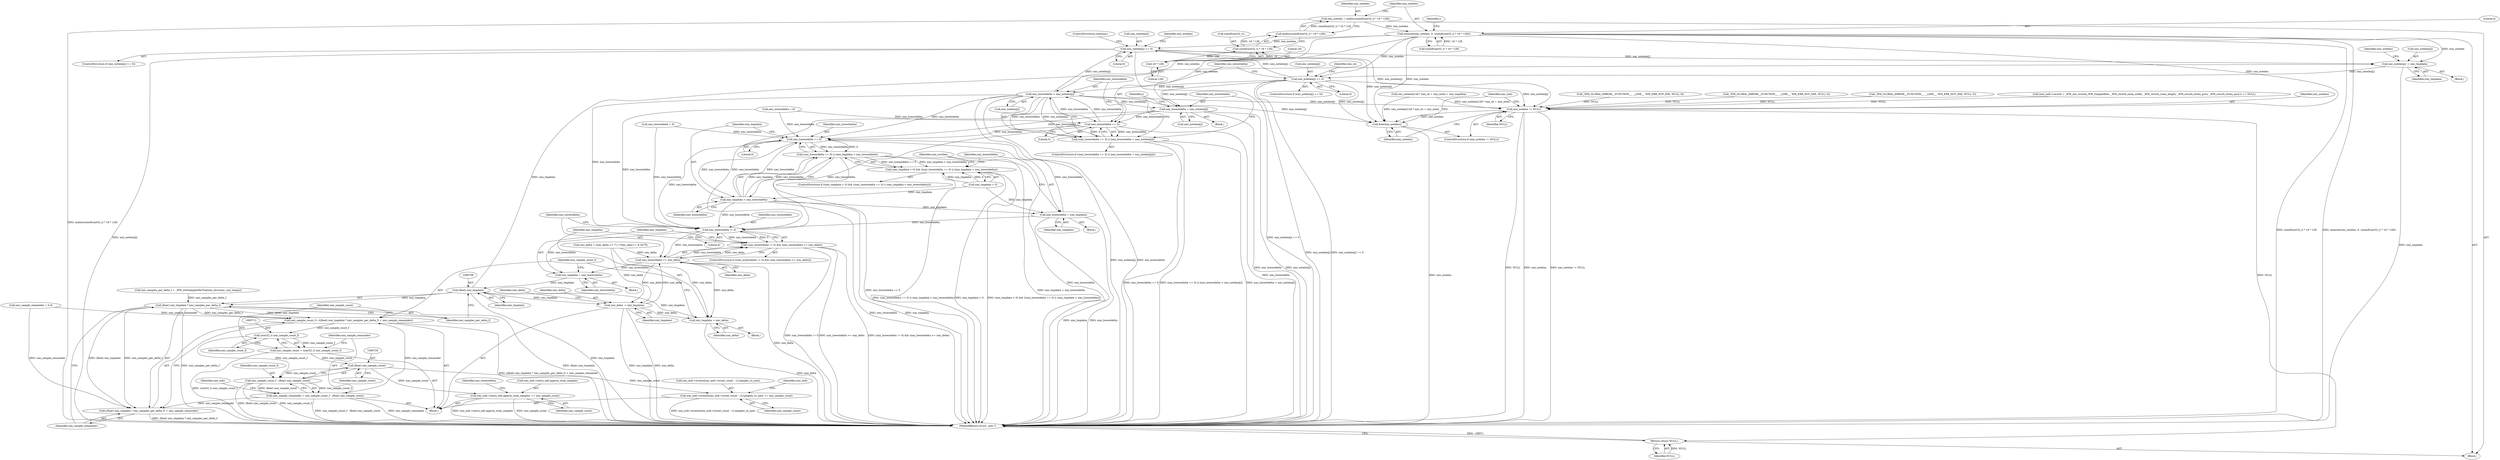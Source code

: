digraph "0_wildmidi_660b513d99bced8783a4a5984ac2f742c74ebbdd_3@API" {
"1000381" [label="(Call,xmi_notelen = malloc(sizeof(uint32_t) * 16 * 128))"];
"1000383" [label="(Call,malloc(sizeof(uint32_t) * 16 * 128))"];
"1000384" [label="(Call,sizeof(uint32_t) * 16 * 128)"];
"1000387" [label="(Call,16 * 128)"];
"1000390" [label="(Call,memset(xmi_notelen, 0, (sizeof(uint32_t) * 16 * 128)))"];
"1000758" [label="(Call,xmi_notelen[j] == 0)"];
"1000764" [label="(Call,xmi_notelen[j] -= xmi_tmpdata)"];
"1000770" [label="(Call,xmi_notelen[j] == 0)"];
"1000800" [label="(Call,xmi_lowestdelta > xmi_notelen[j])"];
"1000686" [label="(Call,xmi_lowestdelta != 0)"];
"1000685" [label="(Call,(xmi_lowestdelta != 0) && (xmi_lowestdelta <= xmi_delta))"];
"1000689" [label="(Call,xmi_lowestdelta <= xmi_delta)"];
"1000693" [label="(Call,xmi_tmpdata = xmi_lowestdelta)"];
"1000705" [label="(Call,(float) xmi_tmpdata)"];
"1000704" [label="(Call,(float) xmi_tmpdata * xmi_samples_per_delta_f)"];
"1000701" [label="(Call,xmi_sample_count_f= (((float) xmi_tmpdata * xmi_samples_per_delta_f) + xmi_sample_remainder))"];
"1000712" [label="(Call,(uint32_t) xmi_sample_count_f)"];
"1000710" [label="(Call,xmi_sample_count = (uint32_t) xmi_sample_count_f)"];
"1000719" [label="(Call,(float) xmi_sample_count)"];
"1000717" [label="(Call,xmi_sample_count_f - (float) xmi_sample_count)"];
"1000715" [label="(Call,xmi_sample_remainder = xmi_sample_count_f - (float) xmi_sample_count)"];
"1000703" [label="(Call,((float) xmi_tmpdata * xmi_samples_per_delta_f) + xmi_sample_remainder)"];
"1000722" [label="(Call,xmi_mdi->events[xmi_mdi->event_count - 1].samples_to_next += xmi_sample_count)"];
"1000735" [label="(Call,xmi_mdi->extra_info.approx_total_samples += xmi_sample_count)"];
"1000811" [label="(Call,xmi_delta -= xmi_tmpdata)"];
"1000698" [label="(Call,xmi_tmpdata = xmi_delta)"];
"1000797" [label="(Call,xmi_lowestdelta == 0)"];
"1000796" [label="(Call,(xmi_lowestdelta == 0) || (xmi_lowestdelta > xmi_notelen[j]))"];
"1000946" [label="(Call,xmi_lowestdelta == 0)"];
"1000945" [label="(Call,(xmi_lowestdelta == 0) || (xmi_tmpdata < xmi_lowestdelta))"];
"1000941" [label="(Call,(xmi_tmpdata > 0) && ((xmi_lowestdelta == 0) || (xmi_tmpdata < xmi_lowestdelta)))"];
"1000949" [label="(Call,xmi_tmpdata < xmi_lowestdelta)"];
"1000953" [label="(Call,xmi_lowestdelta = xmi_tmpdata)"];
"1000806" [label="(Call,xmi_lowestdelta = xmi_notelen[j])"];
"1001044" [label="(Call,xmi_notelen != NULL)"];
"1001047" [label="(Call,free(xmi_notelen))"];
"1001057" [label="(Return,return NULL;)"];
"1001047" [label="(Call,free(xmi_notelen))"];
"1000714" [label="(Identifier,xmi_sample_count_f)"];
"1000385" [label="(Call,sizeof(uint32_t))"];
"1000796" [label="(Call,(xmi_lowestdelta == 0) || (xmi_lowestdelta > xmi_notelen[j]))"];
"1000711" [label="(Identifier,xmi_sample_count)"];
"1000717" [label="(Call,xmi_sample_count_f - (float) xmi_sample_count)"];
"1000741" [label="(Identifier,xmi_sample_count)"];
"1000381" [label="(Call,xmi_notelen = malloc(sizeof(uint32_t) * 16 * 128))"];
"1000695" [label="(Identifier,xmi_lowestdelta)"];
"1000688" [label="(Literal,0)"];
"1000390" [label="(Call,memset(xmi_notelen, 0, (sizeof(uint32_t) * 16 * 128)))"];
"1000726" [label="(Identifier,xmi_mdi)"];
"1000952" [label="(Block,)"];
"1000690" [label="(Identifier,xmi_lowestdelta)"];
"1000950" [label="(Identifier,xmi_tmpdata)"];
"1000814" [label="(Identifier,xmi_delta)"];
"1000948" [label="(Literal,0)"];
"1000762" [label="(Literal,0)"];
"1000946" [label="(Call,xmi_lowestdelta == 0)"];
"1000463" [label="(Call,_WM_GLOBAL_ERROR(__FUNCTION__, __LINE__, WM_ERR_NOT_XMI, NULL, 0))"];
"1000801" [label="(Identifier,xmi_lowestdelta)"];
"1000800" [label="(Call,xmi_lowestdelta > xmi_notelen[j])"];
"1000709" [label="(Identifier,xmi_sample_remainder)"];
"1001046" [label="(Identifier,NULL)"];
"1001057" [label="(Return,return NULL;)"];
"1000811" [label="(Call,xmi_delta -= xmi_tmpdata)"];
"1000685" [label="(Call,(xmi_lowestdelta != 0) && (xmi_lowestdelta <= xmi_delta))"];
"1000772" [label="(Identifier,xmi_notelen)"];
"1000755" [label="(Identifier,j)"];
"1000983" [label="(Call,(xmi_mdi->reverb = _WM_init_reverb(_WM_SampleRate, _WM_reverb_room_width, _WM_reverb_room_length, _WM_reverb_listen_posx, _WM_reverb_listen_posy)) == NULL)"];
"1000734" [label="(Identifier,xmi_sample_count)"];
"1000758" [label="(Call,xmi_notelen[j] == 0)"];
"1000683" [label="(Block,)"];
"1000942" [label="(Call,xmi_tmpdata > 0)"];
"1000766" [label="(Identifier,xmi_notelen)"];
"1000971" [label="(Identifier,xmi_evntlen)"];
"1000401" [label="(Identifier,i)"];
"1000738" [label="(Identifier,xmi_mdi)"];
"1000799" [label="(Literal,0)"];
"1000700" [label="(Identifier,xmi_delta)"];
"1000947" [label="(Identifier,xmi_lowestdelta)"];
"1000940" [label="(ControlStructure,if ((xmi_tmpdata > 0) && ((xmi_lowestdelta == 0) || (xmi_tmpdata < xmi_lowestdelta))))"];
"1000769" [label="(ControlStructure,if (xmi_notelen[j] == 0))"];
"1000719" [label="(Call,(float) xmi_sample_count)"];
"1000712" [label="(Call,(uint32_t) xmi_sample_count_f)"];
"1000955" [label="(Identifier,xmi_tmpdata)"];
"1000765" [label="(Call,xmi_notelen[j])"];
"1000707" [label="(Identifier,xmi_tmpdata)"];
"1000805" [label="(Block,)"];
"1001051" [label="(Identifier,xmi_mdi)"];
"1000383" [label="(Call,malloc(sizeof(uint32_t) * 16 * 128))"];
"1000702" [label="(Identifier,xmi_sample_count_f)"];
"1000807" [label="(Identifier,xmi_lowestdelta)"];
"1000703" [label="(Call,((float) xmi_tmpdata * xmi_samples_per_delta_f) + xmi_sample_remainder)"];
"1000802" [label="(Call,xmi_notelen[j])"];
"1000797" [label="(Call,xmi_lowestdelta == 0)"];
"1000941" [label="(Call,(xmi_tmpdata > 0) && ((xmi_lowestdelta == 0) || (xmi_tmpdata < xmi_lowestdelta)))"];
"1000387" [label="(Call,16 * 128)"];
"1000721" [label="(Identifier,xmi_sample_count)"];
"1000771" [label="(Call,xmi_notelen[j])"];
"1000710" [label="(Call,xmi_sample_count = (uint32_t) xmi_sample_count_f)"];
"1000763" [label="(ControlStructure,continue;)"];
"1000813" [label="(Identifier,xmi_tmpdata)"];
"1000157" [label="(Call,xmi_sample_remainder = 0.0)"];
"1000945" [label="(Call,(xmi_lowestdelta == 0) || (xmi_tmpdata < xmi_lowestdelta))"];
"1000949" [label="(Call,xmi_tmpdata < xmi_lowestdelta)"];
"1000742" [label="(Call,xmi_lowestdelta = 0)"];
"1001058" [label="(Identifier,NULL)"];
"1000722" [label="(Call,xmi_mdi->events[xmi_mdi->event_count - 1].samples_to_next += xmi_sample_count)"];
"1001045" [label="(Identifier,xmi_notelen)"];
"1000777" [label="(Identifier,xmi_ch)"];
"1000393" [label="(Call,sizeof(uint32_t) * 16 * 128)"];
"1000376" [label="(Call,xmi_samples_per_delta_f = _WM_GetSamplesPerTick(xmi_divisions, xmi_tempo))"];
"1000795" [label="(ControlStructure,if ((xmi_lowestdelta == 0) || (xmi_lowestdelta > xmi_notelen[j])))"];
"1000107" [label="(Block,)"];
"1000931" [label="(Call,xmi_notelen[128 * xmi_ch + xmi_note] = xmi_tmpdata)"];
"1000699" [label="(Identifier,xmi_tmpdata)"];
"1000692" [label="(Block,)"];
"1000665" [label="(Call,xmi_delta = (xmi_delta << 7) | (*xmi_data++ & 0x7f))"];
"1001048" [label="(Identifier,xmi_notelen)"];
"1000757" [label="(ControlStructure,if (xmi_notelen[j] == 0))"];
"1000689" [label="(Call,xmi_lowestdelta <= xmi_delta)"];
"1000704" [label="(Call,(float) xmi_tmpdata * xmi_samples_per_delta_f)"];
"1000715" [label="(Call,xmi_sample_remainder = xmi_sample_count_f - (float) xmi_sample_count)"];
"1000974" [label="(Call,_WM_GLOBAL_ERROR(__FUNCTION__, __LINE__, WM_ERR_NOT_XMI, NULL, 0))"];
"1000768" [label="(Identifier,xmi_tmpdata)"];
"1000684" [label="(ControlStructure,if ((xmi_lowestdelta != 0) && (xmi_lowestdelta <= xmi_delta)))"];
"1000705" [label="(Call,(float) xmi_tmpdata)"];
"1000774" [label="(Literal,0)"];
"1000708" [label="(Identifier,xmi_samples_per_delta_f)"];
"1000686" [label="(Call,xmi_lowestdelta != 0)"];
"1000389" [label="(Literal,128)"];
"1000697" [label="(Block,)"];
"1000756" [label="(Block,)"];
"1000384" [label="(Call,sizeof(uint32_t) * 16 * 128)"];
"1000759" [label="(Call,xmi_notelen[j])"];
"1000392" [label="(Literal,0)"];
"1000388" [label="(Literal,16)"];
"1000382" [label="(Identifier,xmi_notelen)"];
"1000691" [label="(Identifier,xmi_delta)"];
"1001059" [label="(MethodReturn,struct _mdi *)"];
"1000693" [label="(Call,xmi_tmpdata = xmi_lowestdelta)"];
"1000798" [label="(Identifier,xmi_lowestdelta)"];
"1000718" [label="(Identifier,xmi_sample_count_f)"];
"1000694" [label="(Identifier,xmi_tmpdata)"];
"1000701" [label="(Call,xmi_sample_count_f= (((float) xmi_tmpdata * xmi_samples_per_delta_f) + xmi_sample_remainder))"];
"1000698" [label="(Call,xmi_tmpdata = xmi_delta)"];
"1000716" [label="(Identifier,xmi_sample_remainder)"];
"1000735" [label="(Call,xmi_mdi->extra_info.approx_total_samples += xmi_sample_count)"];
"1000743" [label="(Identifier,xmi_lowestdelta)"];
"1000391" [label="(Identifier,xmi_notelen)"];
"1000954" [label="(Identifier,xmi_lowestdelta)"];
"1000953" [label="(Call,xmi_lowestdelta = xmi_tmpdata)"];
"1000951" [label="(Identifier,xmi_lowestdelta)"];
"1000764" [label="(Call,xmi_notelen[j] -= xmi_tmpdata)"];
"1001043" [label="(ControlStructure,if (xmi_notelen != NULL))"];
"1000723" [label="(Call,xmi_mdi->events[xmi_mdi->event_count - 1].samples_to_next)"];
"1000808" [label="(Call,xmi_notelen[j])"];
"1000806" [label="(Call,xmi_lowestdelta = xmi_notelen[j])"];
"1000812" [label="(Identifier,xmi_delta)"];
"1000736" [label="(Call,xmi_mdi->extra_info.approx_total_samples)"];
"1000415" [label="(Call,_WM_GLOBAL_ERROR(__FUNCTION__, __LINE__, WM_ERR_NOT_XMI, NULL, 0))"];
"1001044" [label="(Call,xmi_notelen != NULL)"];
"1000185" [label="(Call,xmi_lowestdelta = 0)"];
"1000770" [label="(Call,xmi_notelen[j] == 0)"];
"1000687" [label="(Identifier,xmi_lowestdelta)"];
"1000381" -> "1000107"  [label="AST: "];
"1000381" -> "1000383"  [label="CFG: "];
"1000382" -> "1000381"  [label="AST: "];
"1000383" -> "1000381"  [label="AST: "];
"1000391" -> "1000381"  [label="CFG: "];
"1000381" -> "1001059"  [label="DDG: malloc(sizeof(uint32_t) * 16 * 128)"];
"1000383" -> "1000381"  [label="DDG: sizeof(uint32_t) * 16 * 128"];
"1000381" -> "1000390"  [label="DDG: xmi_notelen"];
"1000383" -> "1000384"  [label="CFG: "];
"1000384" -> "1000383"  [label="AST: "];
"1000384" -> "1000383"  [label="DDG: 16 * 128"];
"1000384" -> "1000387"  [label="CFG: "];
"1000385" -> "1000384"  [label="AST: "];
"1000387" -> "1000384"  [label="AST: "];
"1000387" -> "1000384"  [label="DDG: 16"];
"1000387" -> "1000384"  [label="DDG: 128"];
"1000387" -> "1000389"  [label="CFG: "];
"1000388" -> "1000387"  [label="AST: "];
"1000389" -> "1000387"  [label="AST: "];
"1000390" -> "1000107"  [label="AST: "];
"1000390" -> "1000393"  [label="CFG: "];
"1000391" -> "1000390"  [label="AST: "];
"1000392" -> "1000390"  [label="AST: "];
"1000393" -> "1000390"  [label="AST: "];
"1000401" -> "1000390"  [label="CFG: "];
"1000390" -> "1001059"  [label="DDG: sizeof(uint32_t) * 16 * 128"];
"1000390" -> "1001059"  [label="DDG: memset(xmi_notelen, 0, (sizeof(uint32_t) * 16 * 128))"];
"1000393" -> "1000390"  [label="DDG: 16 * 128"];
"1000390" -> "1000758"  [label="DDG: xmi_notelen"];
"1000390" -> "1000764"  [label="DDG: xmi_notelen"];
"1000390" -> "1000770"  [label="DDG: xmi_notelen"];
"1000390" -> "1000800"  [label="DDG: xmi_notelen"];
"1000390" -> "1000806"  [label="DDG: xmi_notelen"];
"1000390" -> "1001044"  [label="DDG: xmi_notelen"];
"1000390" -> "1001047"  [label="DDG: xmi_notelen"];
"1000758" -> "1000757"  [label="AST: "];
"1000758" -> "1000762"  [label="CFG: "];
"1000759" -> "1000758"  [label="AST: "];
"1000762" -> "1000758"  [label="AST: "];
"1000763" -> "1000758"  [label="CFG: "];
"1000766" -> "1000758"  [label="CFG: "];
"1000758" -> "1001059"  [label="DDG: xmi_notelen[j] == 0"];
"1000758" -> "1001059"  [label="DDG: xmi_notelen[j]"];
"1000800" -> "1000758"  [label="DDG: xmi_notelen[j]"];
"1000770" -> "1000758"  [label="DDG: xmi_notelen[j]"];
"1000758" -> "1000764"  [label="DDG: xmi_notelen[j]"];
"1000758" -> "1001044"  [label="DDG: xmi_notelen[j]"];
"1000758" -> "1001047"  [label="DDG: xmi_notelen[j]"];
"1000764" -> "1000756"  [label="AST: "];
"1000764" -> "1000768"  [label="CFG: "];
"1000765" -> "1000764"  [label="AST: "];
"1000768" -> "1000764"  [label="AST: "];
"1000772" -> "1000764"  [label="CFG: "];
"1000764" -> "1001059"  [label="DDG: xmi_tmpdata"];
"1000705" -> "1000764"  [label="DDG: xmi_tmpdata"];
"1000764" -> "1000770"  [label="DDG: xmi_notelen[j]"];
"1000770" -> "1000769"  [label="AST: "];
"1000770" -> "1000774"  [label="CFG: "];
"1000771" -> "1000770"  [label="AST: "];
"1000774" -> "1000770"  [label="AST: "];
"1000777" -> "1000770"  [label="CFG: "];
"1000798" -> "1000770"  [label="CFG: "];
"1000770" -> "1001059"  [label="DDG: xmi_notelen[j] == 0"];
"1000770" -> "1001059"  [label="DDG: xmi_notelen[j]"];
"1000770" -> "1000800"  [label="DDG: xmi_notelen[j]"];
"1000770" -> "1000806"  [label="DDG: xmi_notelen[j]"];
"1000770" -> "1001044"  [label="DDG: xmi_notelen[j]"];
"1000770" -> "1001047"  [label="DDG: xmi_notelen[j]"];
"1000800" -> "1000796"  [label="AST: "];
"1000800" -> "1000802"  [label="CFG: "];
"1000801" -> "1000800"  [label="AST: "];
"1000802" -> "1000800"  [label="AST: "];
"1000796" -> "1000800"  [label="CFG: "];
"1000800" -> "1001059"  [label="DDG: xmi_notelen[j]"];
"1000800" -> "1001059"  [label="DDG: xmi_lowestdelta"];
"1000800" -> "1000686"  [label="DDG: xmi_lowestdelta"];
"1000800" -> "1000797"  [label="DDG: xmi_lowestdelta"];
"1000800" -> "1000796"  [label="DDG: xmi_lowestdelta"];
"1000800" -> "1000796"  [label="DDG: xmi_notelen[j]"];
"1000797" -> "1000800"  [label="DDG: xmi_lowestdelta"];
"1000800" -> "1000806"  [label="DDG: xmi_notelen[j]"];
"1000800" -> "1000946"  [label="DDG: xmi_lowestdelta"];
"1000800" -> "1001044"  [label="DDG: xmi_notelen[j]"];
"1000800" -> "1001047"  [label="DDG: xmi_notelen[j]"];
"1000686" -> "1000685"  [label="AST: "];
"1000686" -> "1000688"  [label="CFG: "];
"1000687" -> "1000686"  [label="AST: "];
"1000688" -> "1000686"  [label="AST: "];
"1000690" -> "1000686"  [label="CFG: "];
"1000685" -> "1000686"  [label="CFG: "];
"1000686" -> "1000685"  [label="DDG: xmi_lowestdelta"];
"1000686" -> "1000685"  [label="DDG: 0"];
"1000185" -> "1000686"  [label="DDG: xmi_lowestdelta"];
"1000806" -> "1000686"  [label="DDG: xmi_lowestdelta"];
"1000949" -> "1000686"  [label="DDG: xmi_lowestdelta"];
"1000742" -> "1000686"  [label="DDG: xmi_lowestdelta"];
"1000946" -> "1000686"  [label="DDG: xmi_lowestdelta"];
"1000797" -> "1000686"  [label="DDG: xmi_lowestdelta"];
"1000953" -> "1000686"  [label="DDG: xmi_lowestdelta"];
"1000686" -> "1000689"  [label="DDG: xmi_lowestdelta"];
"1000686" -> "1000693"  [label="DDG: xmi_lowestdelta"];
"1000685" -> "1000684"  [label="AST: "];
"1000685" -> "1000689"  [label="CFG: "];
"1000689" -> "1000685"  [label="AST: "];
"1000694" -> "1000685"  [label="CFG: "];
"1000699" -> "1000685"  [label="CFG: "];
"1000685" -> "1001059"  [label="DDG: xmi_lowestdelta <= xmi_delta"];
"1000685" -> "1001059"  [label="DDG: (xmi_lowestdelta != 0) && (xmi_lowestdelta <= xmi_delta)"];
"1000685" -> "1001059"  [label="DDG: xmi_lowestdelta != 0"];
"1000689" -> "1000685"  [label="DDG: xmi_lowestdelta"];
"1000689" -> "1000685"  [label="DDG: xmi_delta"];
"1000689" -> "1000691"  [label="CFG: "];
"1000690" -> "1000689"  [label="AST: "];
"1000691" -> "1000689"  [label="AST: "];
"1000689" -> "1001059"  [label="DDG: xmi_delta"];
"1000665" -> "1000689"  [label="DDG: xmi_delta"];
"1000811" -> "1000689"  [label="DDG: xmi_delta"];
"1000689" -> "1000693"  [label="DDG: xmi_lowestdelta"];
"1000689" -> "1000698"  [label="DDG: xmi_delta"];
"1000689" -> "1000811"  [label="DDG: xmi_delta"];
"1000693" -> "1000692"  [label="AST: "];
"1000693" -> "1000695"  [label="CFG: "];
"1000694" -> "1000693"  [label="AST: "];
"1000695" -> "1000693"  [label="AST: "];
"1000702" -> "1000693"  [label="CFG: "];
"1000693" -> "1000705"  [label="DDG: xmi_tmpdata"];
"1000705" -> "1000704"  [label="AST: "];
"1000705" -> "1000707"  [label="CFG: "];
"1000706" -> "1000705"  [label="AST: "];
"1000707" -> "1000705"  [label="AST: "];
"1000708" -> "1000705"  [label="CFG: "];
"1000705" -> "1001059"  [label="DDG: xmi_tmpdata"];
"1000705" -> "1000704"  [label="DDG: xmi_tmpdata"];
"1000698" -> "1000705"  [label="DDG: xmi_tmpdata"];
"1000705" -> "1000811"  [label="DDG: xmi_tmpdata"];
"1000704" -> "1000703"  [label="AST: "];
"1000704" -> "1000708"  [label="CFG: "];
"1000708" -> "1000704"  [label="AST: "];
"1000709" -> "1000704"  [label="CFG: "];
"1000704" -> "1001059"  [label="DDG: xmi_samples_per_delta_f"];
"1000704" -> "1001059"  [label="DDG: (float) xmi_tmpdata"];
"1000704" -> "1000701"  [label="DDG: (float) xmi_tmpdata"];
"1000704" -> "1000701"  [label="DDG: xmi_samples_per_delta_f"];
"1000704" -> "1000703"  [label="DDG: (float) xmi_tmpdata"];
"1000704" -> "1000703"  [label="DDG: xmi_samples_per_delta_f"];
"1000376" -> "1000704"  [label="DDG: xmi_samples_per_delta_f"];
"1000701" -> "1000683"  [label="AST: "];
"1000701" -> "1000703"  [label="CFG: "];
"1000702" -> "1000701"  [label="AST: "];
"1000703" -> "1000701"  [label="AST: "];
"1000711" -> "1000701"  [label="CFG: "];
"1000701" -> "1001059"  [label="DDG: ((float) xmi_tmpdata * xmi_samples_per_delta_f) + xmi_sample_remainder"];
"1000715" -> "1000701"  [label="DDG: xmi_sample_remainder"];
"1000157" -> "1000701"  [label="DDG: xmi_sample_remainder"];
"1000701" -> "1000712"  [label="DDG: xmi_sample_count_f"];
"1000712" -> "1000710"  [label="AST: "];
"1000712" -> "1000714"  [label="CFG: "];
"1000713" -> "1000712"  [label="AST: "];
"1000714" -> "1000712"  [label="AST: "];
"1000710" -> "1000712"  [label="CFG: "];
"1000712" -> "1000710"  [label="DDG: xmi_sample_count_f"];
"1000712" -> "1000717"  [label="DDG: xmi_sample_count_f"];
"1000710" -> "1000683"  [label="AST: "];
"1000711" -> "1000710"  [label="AST: "];
"1000716" -> "1000710"  [label="CFG: "];
"1000710" -> "1001059"  [label="DDG: (uint32_t) xmi_sample_count_f"];
"1000710" -> "1000719"  [label="DDG: xmi_sample_count"];
"1000719" -> "1000717"  [label="AST: "];
"1000719" -> "1000721"  [label="CFG: "];
"1000720" -> "1000719"  [label="AST: "];
"1000721" -> "1000719"  [label="AST: "];
"1000717" -> "1000719"  [label="CFG: "];
"1000719" -> "1000717"  [label="DDG: xmi_sample_count"];
"1000719" -> "1000722"  [label="DDG: xmi_sample_count"];
"1000719" -> "1000735"  [label="DDG: xmi_sample_count"];
"1000717" -> "1000715"  [label="AST: "];
"1000718" -> "1000717"  [label="AST: "];
"1000715" -> "1000717"  [label="CFG: "];
"1000717" -> "1001059"  [label="DDG: (float) xmi_sample_count"];
"1000717" -> "1001059"  [label="DDG: xmi_sample_count_f"];
"1000717" -> "1000715"  [label="DDG: xmi_sample_count_f"];
"1000717" -> "1000715"  [label="DDG: (float) xmi_sample_count"];
"1000715" -> "1000683"  [label="AST: "];
"1000716" -> "1000715"  [label="AST: "];
"1000726" -> "1000715"  [label="CFG: "];
"1000715" -> "1001059"  [label="DDG: xmi_sample_remainder"];
"1000715" -> "1001059"  [label="DDG: xmi_sample_count_f - (float) xmi_sample_count"];
"1000715" -> "1000703"  [label="DDG: xmi_sample_remainder"];
"1000703" -> "1000709"  [label="CFG: "];
"1000709" -> "1000703"  [label="AST: "];
"1000703" -> "1001059"  [label="DDG: (float) xmi_tmpdata * xmi_samples_per_delta_f"];
"1000157" -> "1000703"  [label="DDG: xmi_sample_remainder"];
"1000722" -> "1000683"  [label="AST: "];
"1000722" -> "1000734"  [label="CFG: "];
"1000723" -> "1000722"  [label="AST: "];
"1000734" -> "1000722"  [label="AST: "];
"1000738" -> "1000722"  [label="CFG: "];
"1000722" -> "1001059"  [label="DDG: xmi_mdi->events[xmi_mdi->event_count - 1].samples_to_next"];
"1000735" -> "1000683"  [label="AST: "];
"1000735" -> "1000741"  [label="CFG: "];
"1000736" -> "1000735"  [label="AST: "];
"1000741" -> "1000735"  [label="AST: "];
"1000743" -> "1000735"  [label="CFG: "];
"1000735" -> "1001059"  [label="DDG: xmi_sample_count"];
"1000735" -> "1001059"  [label="DDG: xmi_mdi->extra_info.approx_total_samples"];
"1000811" -> "1000683"  [label="AST: "];
"1000811" -> "1000813"  [label="CFG: "];
"1000812" -> "1000811"  [label="AST: "];
"1000813" -> "1000811"  [label="AST: "];
"1000814" -> "1000811"  [label="CFG: "];
"1000811" -> "1001059"  [label="DDG: xmi_tmpdata"];
"1000811" -> "1001059"  [label="DDG: xmi_delta"];
"1000811" -> "1000698"  [label="DDG: xmi_delta"];
"1000665" -> "1000811"  [label="DDG: xmi_delta"];
"1000698" -> "1000697"  [label="AST: "];
"1000698" -> "1000700"  [label="CFG: "];
"1000699" -> "1000698"  [label="AST: "];
"1000700" -> "1000698"  [label="AST: "];
"1000702" -> "1000698"  [label="CFG: "];
"1000698" -> "1001059"  [label="DDG: xmi_delta"];
"1000665" -> "1000698"  [label="DDG: xmi_delta"];
"1000797" -> "1000796"  [label="AST: "];
"1000797" -> "1000799"  [label="CFG: "];
"1000798" -> "1000797"  [label="AST: "];
"1000799" -> "1000797"  [label="AST: "];
"1000801" -> "1000797"  [label="CFG: "];
"1000796" -> "1000797"  [label="CFG: "];
"1000797" -> "1001059"  [label="DDG: xmi_lowestdelta"];
"1000797" -> "1000796"  [label="DDG: xmi_lowestdelta"];
"1000797" -> "1000796"  [label="DDG: 0"];
"1000806" -> "1000797"  [label="DDG: xmi_lowestdelta"];
"1000742" -> "1000797"  [label="DDG: xmi_lowestdelta"];
"1000797" -> "1000946"  [label="DDG: xmi_lowestdelta"];
"1000796" -> "1000795"  [label="AST: "];
"1000807" -> "1000796"  [label="CFG: "];
"1000755" -> "1000796"  [label="CFG: "];
"1000796" -> "1001059"  [label="DDG: (xmi_lowestdelta == 0) || (xmi_lowestdelta > xmi_notelen[j])"];
"1000796" -> "1001059"  [label="DDG: xmi_lowestdelta > xmi_notelen[j]"];
"1000796" -> "1001059"  [label="DDG: xmi_lowestdelta == 0"];
"1000946" -> "1000945"  [label="AST: "];
"1000946" -> "1000948"  [label="CFG: "];
"1000947" -> "1000946"  [label="AST: "];
"1000948" -> "1000946"  [label="AST: "];
"1000950" -> "1000946"  [label="CFG: "];
"1000945" -> "1000946"  [label="CFG: "];
"1000946" -> "1001059"  [label="DDG: xmi_lowestdelta"];
"1000946" -> "1000945"  [label="DDG: xmi_lowestdelta"];
"1000946" -> "1000945"  [label="DDG: 0"];
"1000185" -> "1000946"  [label="DDG: xmi_lowestdelta"];
"1000806" -> "1000946"  [label="DDG: xmi_lowestdelta"];
"1000949" -> "1000946"  [label="DDG: xmi_lowestdelta"];
"1000742" -> "1000946"  [label="DDG: xmi_lowestdelta"];
"1000953" -> "1000946"  [label="DDG: xmi_lowestdelta"];
"1000946" -> "1000949"  [label="DDG: xmi_lowestdelta"];
"1000945" -> "1000941"  [label="AST: "];
"1000945" -> "1000949"  [label="CFG: "];
"1000949" -> "1000945"  [label="AST: "];
"1000941" -> "1000945"  [label="CFG: "];
"1000945" -> "1001059"  [label="DDG: xmi_lowestdelta == 0"];
"1000945" -> "1001059"  [label="DDG: xmi_tmpdata < xmi_lowestdelta"];
"1000945" -> "1000941"  [label="DDG: xmi_lowestdelta == 0"];
"1000945" -> "1000941"  [label="DDG: xmi_tmpdata < xmi_lowestdelta"];
"1000949" -> "1000945"  [label="DDG: xmi_tmpdata"];
"1000949" -> "1000945"  [label="DDG: xmi_lowestdelta"];
"1000941" -> "1000940"  [label="AST: "];
"1000941" -> "1000942"  [label="CFG: "];
"1000942" -> "1000941"  [label="AST: "];
"1000971" -> "1000941"  [label="CFG: "];
"1000954" -> "1000941"  [label="CFG: "];
"1000941" -> "1001059"  [label="DDG: xmi_tmpdata > 0"];
"1000941" -> "1001059"  [label="DDG: (xmi_tmpdata > 0) && ((xmi_lowestdelta == 0) || (xmi_tmpdata < xmi_lowestdelta))"];
"1000941" -> "1001059"  [label="DDG: (xmi_lowestdelta == 0) || (xmi_tmpdata < xmi_lowestdelta)"];
"1000942" -> "1000941"  [label="DDG: xmi_tmpdata"];
"1000942" -> "1000941"  [label="DDG: 0"];
"1000949" -> "1000951"  [label="CFG: "];
"1000950" -> "1000949"  [label="AST: "];
"1000951" -> "1000949"  [label="AST: "];
"1000949" -> "1001059"  [label="DDG: xmi_tmpdata"];
"1000949" -> "1001059"  [label="DDG: xmi_lowestdelta"];
"1000942" -> "1000949"  [label="DDG: xmi_tmpdata"];
"1000949" -> "1000953"  [label="DDG: xmi_tmpdata"];
"1000953" -> "1000952"  [label="AST: "];
"1000953" -> "1000955"  [label="CFG: "];
"1000954" -> "1000953"  [label="AST: "];
"1000955" -> "1000953"  [label="AST: "];
"1000971" -> "1000953"  [label="CFG: "];
"1000953" -> "1001059"  [label="DDG: xmi_lowestdelta"];
"1000953" -> "1001059"  [label="DDG: xmi_tmpdata"];
"1000942" -> "1000953"  [label="DDG: xmi_tmpdata"];
"1000806" -> "1000805"  [label="AST: "];
"1000806" -> "1000808"  [label="CFG: "];
"1000807" -> "1000806"  [label="AST: "];
"1000808" -> "1000806"  [label="AST: "];
"1000755" -> "1000806"  [label="CFG: "];
"1000806" -> "1001059"  [label="DDG: xmi_lowestdelta"];
"1000806" -> "1001059"  [label="DDG: xmi_notelen[j]"];
"1001044" -> "1001043"  [label="AST: "];
"1001044" -> "1001046"  [label="CFG: "];
"1001045" -> "1001044"  [label="AST: "];
"1001046" -> "1001044"  [label="AST: "];
"1001048" -> "1001044"  [label="CFG: "];
"1001051" -> "1001044"  [label="CFG: "];
"1001044" -> "1001059"  [label="DDG: xmi_notelen"];
"1001044" -> "1001059"  [label="DDG: xmi_notelen != NULL"];
"1001044" -> "1001059"  [label="DDG: NULL"];
"1000931" -> "1001044"  [label="DDG: xmi_notelen[128 * xmi_ch + xmi_note]"];
"1000463" -> "1001044"  [label="DDG: NULL"];
"1000983" -> "1001044"  [label="DDG: NULL"];
"1000415" -> "1001044"  [label="DDG: NULL"];
"1000974" -> "1001044"  [label="DDG: NULL"];
"1001044" -> "1001047"  [label="DDG: xmi_notelen"];
"1001044" -> "1001057"  [label="DDG: NULL"];
"1001047" -> "1001043"  [label="AST: "];
"1001047" -> "1001048"  [label="CFG: "];
"1001048" -> "1001047"  [label="AST: "];
"1001051" -> "1001047"  [label="CFG: "];
"1001047" -> "1001059"  [label="DDG: xmi_notelen"];
"1000931" -> "1001047"  [label="DDG: xmi_notelen[128 * xmi_ch + xmi_note]"];
"1001057" -> "1000107"  [label="AST: "];
"1001057" -> "1001058"  [label="CFG: "];
"1001058" -> "1001057"  [label="AST: "];
"1001059" -> "1001057"  [label="CFG: "];
"1001057" -> "1001059"  [label="DDG: <RET>"];
"1001058" -> "1001057"  [label="DDG: NULL"];
}
